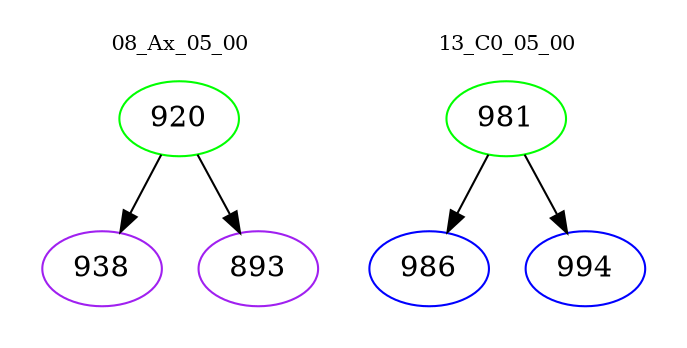 digraph{
subgraph cluster_0 {
color = white
label = "08_Ax_05_00";
fontsize=10;
T0_920 [label="920", color="green"]
T0_920 -> T0_938 [color="black"]
T0_938 [label="938", color="purple"]
T0_920 -> T0_893 [color="black"]
T0_893 [label="893", color="purple"]
}
subgraph cluster_1 {
color = white
label = "13_C0_05_00";
fontsize=10;
T1_981 [label="981", color="green"]
T1_981 -> T1_986 [color="black"]
T1_986 [label="986", color="blue"]
T1_981 -> T1_994 [color="black"]
T1_994 [label="994", color="blue"]
}
}
